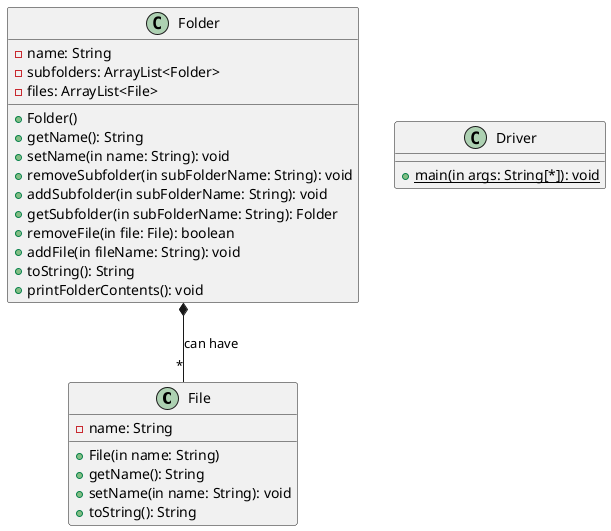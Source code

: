 @startuml
'https://plantuml.com/class-diagram

class File {
- name: String

+ File(in name: String)
+ getName(): String
+ setName(in name: String): void
+ toString(): String
}


class Folder {
- name: String
- subfolders: ArrayList<Folder>
- files: ArrayList<File>

+ Folder()
+ getName(): String
+ setName(in name: String): void
+ removeSubfolder(in subFolderName: String): void
+ addSubfolder(in subFolderName: String): void
+ getSubfolder(in subFolderName: String): Folder
+ removeFile(in file: File): boolean
+ addFile(in fileName: String): void
+ toString(): String
+ printFolderContents(): void
}

Folder *-- "*" File : "can have"

class Driver {
+ {static} main(in args: String[*]): void
}

@enduml